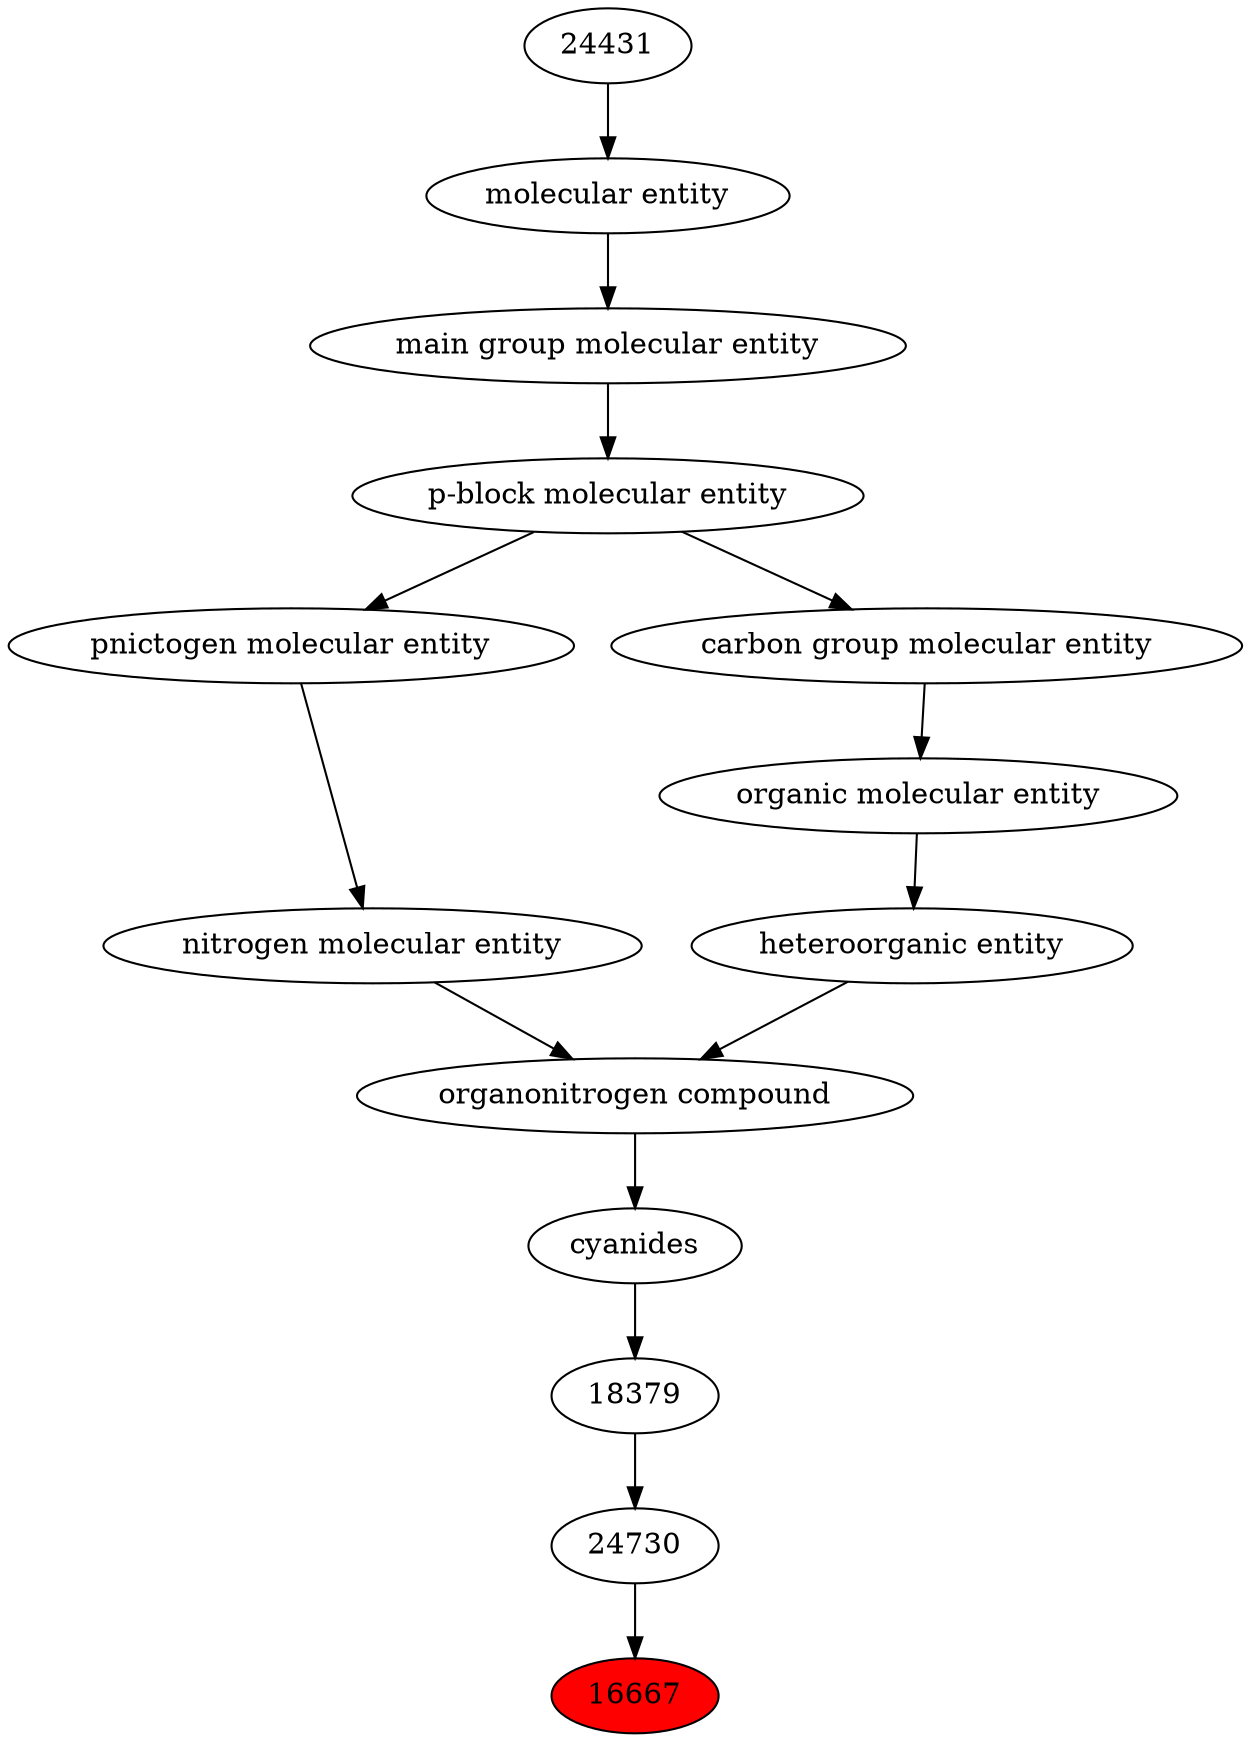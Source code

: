 digraph tree{ 
16667 [label="16667" fillcolor=red style=filled]
24730 -> 16667
24730 [label="24730"]
18379 -> 24730
18379 [label="18379"]
23424 -> 18379
23424 [label="cyanides"]
35352 -> 23424
35352 [label="organonitrogen compound"]
51143 -> 35352
33285 -> 35352
51143 [label="nitrogen molecular entity"]
33302 -> 51143
33285 [label="heteroorganic entity"]
50860 -> 33285
33302 [label="pnictogen molecular entity"]
33675 -> 33302
50860 [label="organic molecular entity"]
33582 -> 50860
33675 [label="p-block molecular entity"]
33579 -> 33675
33582 [label="carbon group molecular entity"]
33675 -> 33582
33579 [label="main group molecular entity"]
23367 -> 33579
23367 [label="molecular entity"]
24431 -> 23367
24431 [label="24431"]
}